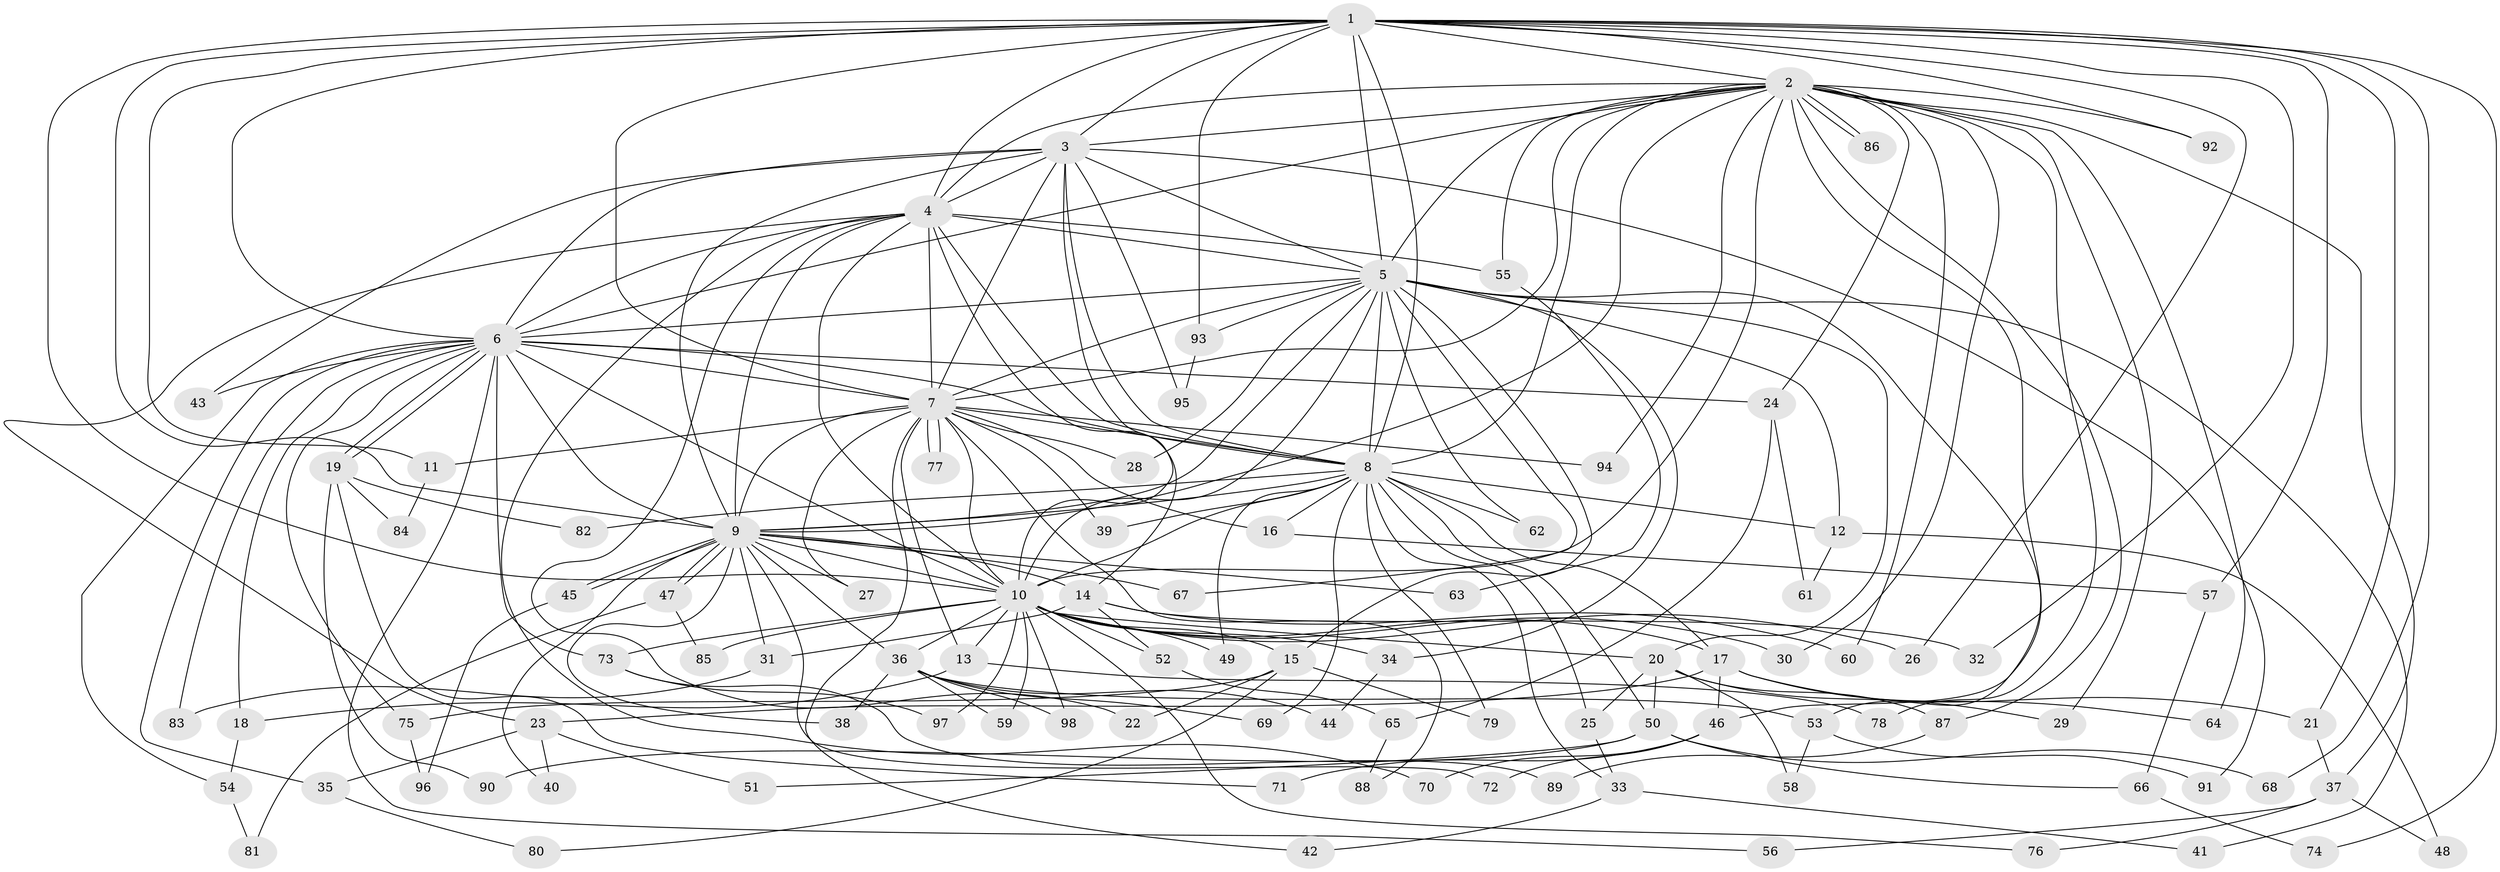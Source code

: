 // Generated by graph-tools (version 1.1) at 2025/01/03/09/25 03:01:18]
// undirected, 98 vertices, 221 edges
graph export_dot {
graph [start="1"]
  node [color=gray90,style=filled];
  1;
  2;
  3;
  4;
  5;
  6;
  7;
  8;
  9;
  10;
  11;
  12;
  13;
  14;
  15;
  16;
  17;
  18;
  19;
  20;
  21;
  22;
  23;
  24;
  25;
  26;
  27;
  28;
  29;
  30;
  31;
  32;
  33;
  34;
  35;
  36;
  37;
  38;
  39;
  40;
  41;
  42;
  43;
  44;
  45;
  46;
  47;
  48;
  49;
  50;
  51;
  52;
  53;
  54;
  55;
  56;
  57;
  58;
  59;
  60;
  61;
  62;
  63;
  64;
  65;
  66;
  67;
  68;
  69;
  70;
  71;
  72;
  73;
  74;
  75;
  76;
  77;
  78;
  79;
  80;
  81;
  82;
  83;
  84;
  85;
  86;
  87;
  88;
  89;
  90;
  91;
  92;
  93;
  94;
  95;
  96;
  97;
  98;
  1 -- 2;
  1 -- 3;
  1 -- 4;
  1 -- 5;
  1 -- 6;
  1 -- 7;
  1 -- 8;
  1 -- 9;
  1 -- 10;
  1 -- 11;
  1 -- 21;
  1 -- 26;
  1 -- 32;
  1 -- 57;
  1 -- 68;
  1 -- 74;
  1 -- 92;
  1 -- 93;
  2 -- 3;
  2 -- 4;
  2 -- 5;
  2 -- 6;
  2 -- 7;
  2 -- 8;
  2 -- 9;
  2 -- 10;
  2 -- 24;
  2 -- 29;
  2 -- 30;
  2 -- 37;
  2 -- 46;
  2 -- 55;
  2 -- 60;
  2 -- 64;
  2 -- 78;
  2 -- 86;
  2 -- 86;
  2 -- 87;
  2 -- 92;
  2 -- 94;
  3 -- 4;
  3 -- 5;
  3 -- 6;
  3 -- 7;
  3 -- 8;
  3 -- 9;
  3 -- 10;
  3 -- 43;
  3 -- 91;
  3 -- 95;
  4 -- 5;
  4 -- 6;
  4 -- 7;
  4 -- 8;
  4 -- 9;
  4 -- 10;
  4 -- 14;
  4 -- 22;
  4 -- 23;
  4 -- 55;
  4 -- 70;
  5 -- 6;
  5 -- 7;
  5 -- 8;
  5 -- 9;
  5 -- 10;
  5 -- 12;
  5 -- 15;
  5 -- 20;
  5 -- 28;
  5 -- 34;
  5 -- 41;
  5 -- 53;
  5 -- 62;
  5 -- 67;
  5 -- 93;
  6 -- 7;
  6 -- 8;
  6 -- 9;
  6 -- 10;
  6 -- 18;
  6 -- 19;
  6 -- 19;
  6 -- 24;
  6 -- 35;
  6 -- 43;
  6 -- 54;
  6 -- 56;
  6 -- 73;
  6 -- 75;
  6 -- 83;
  7 -- 8;
  7 -- 9;
  7 -- 10;
  7 -- 11;
  7 -- 13;
  7 -- 16;
  7 -- 27;
  7 -- 28;
  7 -- 39;
  7 -- 42;
  7 -- 77;
  7 -- 77;
  7 -- 88;
  7 -- 94;
  8 -- 9;
  8 -- 10;
  8 -- 12;
  8 -- 16;
  8 -- 17;
  8 -- 25;
  8 -- 33;
  8 -- 39;
  8 -- 49;
  8 -- 50;
  8 -- 62;
  8 -- 69;
  8 -- 79;
  8 -- 82;
  9 -- 10;
  9 -- 14;
  9 -- 27;
  9 -- 31;
  9 -- 36;
  9 -- 38;
  9 -- 40;
  9 -- 45;
  9 -- 45;
  9 -- 47;
  9 -- 47;
  9 -- 63;
  9 -- 67;
  9 -- 72;
  10 -- 13;
  10 -- 15;
  10 -- 17;
  10 -- 20;
  10 -- 26;
  10 -- 30;
  10 -- 34;
  10 -- 36;
  10 -- 49;
  10 -- 52;
  10 -- 59;
  10 -- 73;
  10 -- 76;
  10 -- 85;
  10 -- 97;
  10 -- 98;
  11 -- 84;
  12 -- 48;
  12 -- 61;
  13 -- 18;
  13 -- 78;
  14 -- 31;
  14 -- 32;
  14 -- 52;
  14 -- 60;
  15 -- 22;
  15 -- 75;
  15 -- 79;
  15 -- 80;
  16 -- 57;
  17 -- 21;
  17 -- 23;
  17 -- 46;
  17 -- 64;
  18 -- 54;
  19 -- 71;
  19 -- 82;
  19 -- 84;
  19 -- 90;
  20 -- 25;
  20 -- 29;
  20 -- 50;
  20 -- 58;
  20 -- 87;
  21 -- 37;
  23 -- 35;
  23 -- 40;
  23 -- 51;
  24 -- 61;
  24 -- 65;
  25 -- 33;
  31 -- 83;
  33 -- 41;
  33 -- 42;
  34 -- 44;
  35 -- 80;
  36 -- 38;
  36 -- 44;
  36 -- 53;
  36 -- 59;
  36 -- 69;
  36 -- 98;
  37 -- 48;
  37 -- 56;
  37 -- 76;
  45 -- 96;
  46 -- 70;
  46 -- 71;
  46 -- 72;
  47 -- 81;
  47 -- 85;
  50 -- 51;
  50 -- 66;
  50 -- 68;
  50 -- 90;
  52 -- 65;
  53 -- 58;
  53 -- 91;
  54 -- 81;
  55 -- 63;
  57 -- 66;
  65 -- 88;
  66 -- 74;
  73 -- 89;
  73 -- 97;
  75 -- 96;
  87 -- 89;
  93 -- 95;
}
